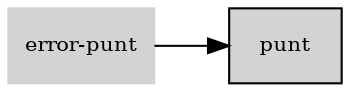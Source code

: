 digraph "punt_subgraph" {
  rankdir=LR;
  node [shape=box, style=filled, fontsize=10, color=lightgray, fontcolor=black, fillcolor=lightgray];
  "punt" [color=black, fontcolor=black, fillcolor=lightgray];
  edge [fontsize=8];
  "error-punt" -> "punt";
}
